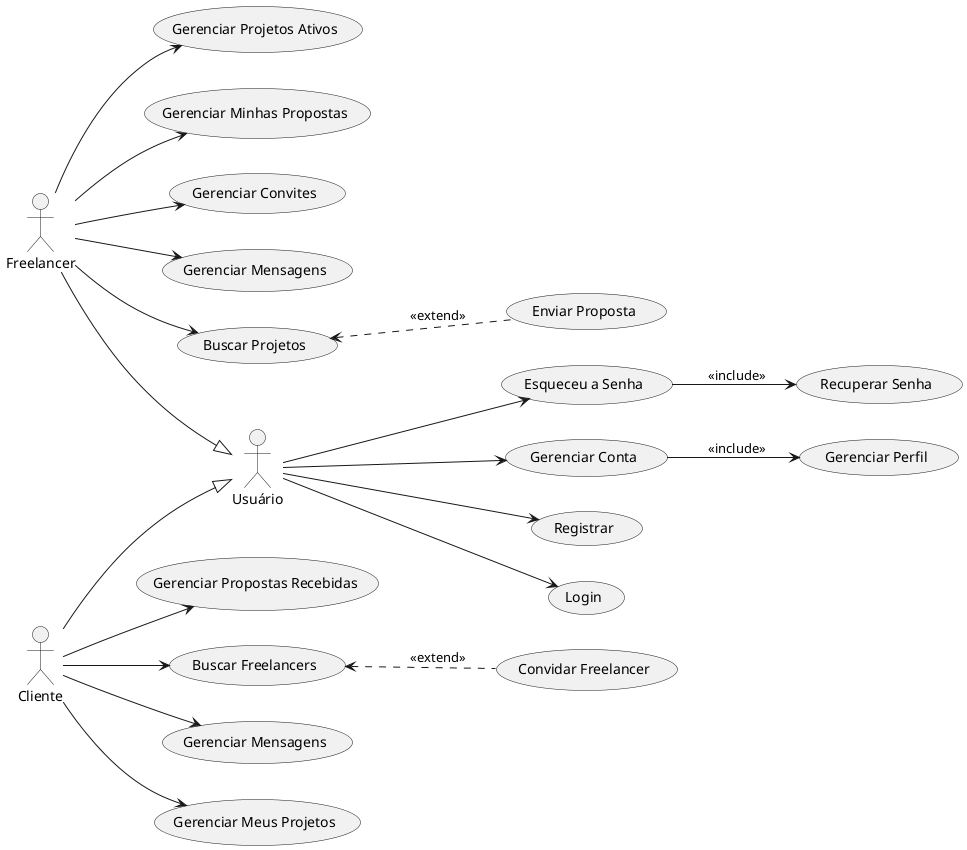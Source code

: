 @startuml usecase diagram
left to right direction

actor Usuário as User
actor Freelancer
actor Cliente

usecase "Registrar" as UC_Registrar
usecase "Login" as UC_Login
usecase "Esqueceu a Senha" as UC_EsqueceuSenha
usecase "Recuperar Senha" as UC_RecuperarSenha
usecase "Gerenciar Conta" as UC_GerenciarConta

usecase "Gerenciar Perfil" as UC_GerenciarPerfil

usecase "Enviar Proposta" as UC_EnviarProposta
usecase "Buscar Projetos" as UC_BuscarProjetos
usecase "Gerenciar Projetos Ativos" as UC_GPA
usecase "Gerenciar Minhas Propostas" as UC_GMPropostas
usecase "Gerenciar Convites" as UC_GerenciarConvites
usecase "Gerenciar Mensagens" as UC_GerenciarMensagens1

usecase "Gerenciar Meus Projetos" as UC_GMProjetos
usecase "Gerenciar Propostas Recebidas" as UC_GPR
usecase "Convidar Freelancer" as UC_ConvidarFreelancer
usecase "Buscar Freelancers" as UC_BuscarFreelancers
usecase "Gerenciar Mensagens" as UC_GerenciarMensagens2

User --> UC_GerenciarConta
User --> UC_Login
User --> UC_EsqueceuSenha
User --> UC_Registrar

Cliente --|> User
Freelancer --|> User

UC_EsqueceuSenha --> UC_RecuperarSenha : <<include>>
UC_GerenciarConta --> UC_GerenciarPerfil : <<include>>

UC_BuscarFreelancers <.. UC_ConvidarFreelancer : <<extend>>  
UC_BuscarProjetos <.. UC_EnviarProposta : <<extend>>

Freelancer --> UC_BuscarProjetos
Freelancer --> UC_GerenciarConvites
Freelancer --> UC_GerenciarMensagens1
Freelancer --> UC_GPA
Freelancer --> UC_GMPropostas

Cliente --> UC_BuscarFreelancers
Cliente --> UC_GerenciarMensagens2
Cliente --> UC_GMProjetos
Cliente --> UC_GPR

@enduml 